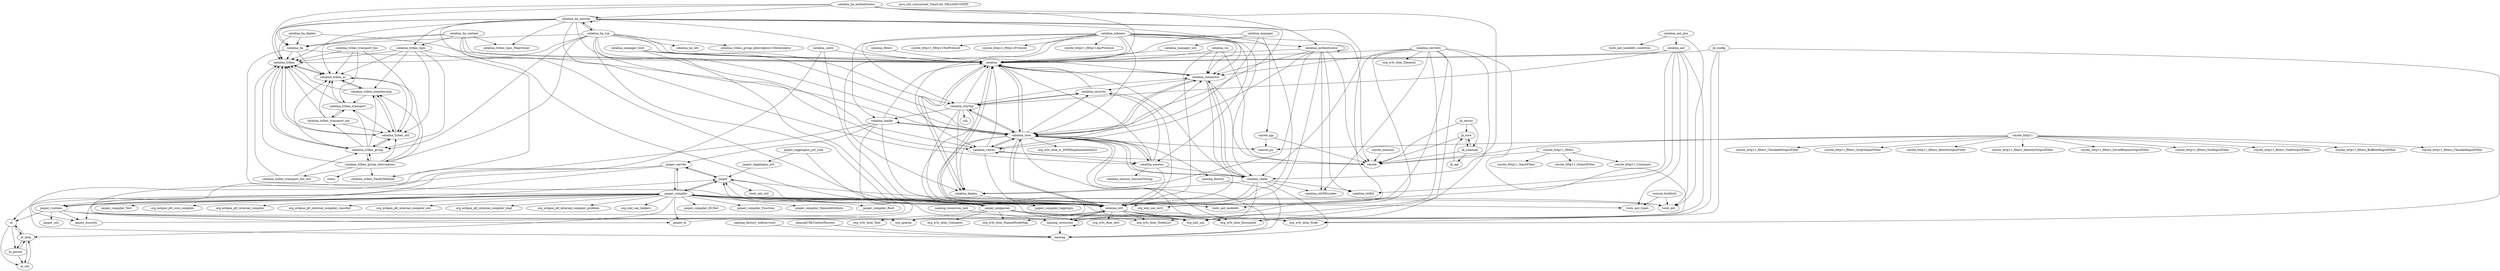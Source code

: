 digraph {
catalina -> catalina_connector
catalina -> catalina_core
catalina -> catalina_deploy
catalina -> catalina_util
catalina_ant -> catalina
catalina_ant -> catalina_startup
catalina_ant -> catalina_util64
catalina_ant -> org_xml_sax
catalina_ant -> tools_ant
catalina_ant -> tools_ant_taskdefs
catalina_ant -> tools_ant_types
catalina_ant_jmx -> catalina_ant
catalina_ant_jmx -> tools_ant
catalina_ant_jmx -> tools_ant_taskdefs_condition
catalina_authenticator -> catalina
catalina_authenticator -> catalina_authenticator
catalina_authenticator -> catalina_connector
catalina_authenticator -> catalina_deploy
catalina_authenticator -> catalina_util
catalina_authenticator -> catalina_util5Encoder
catalina_authenticator -> catalina_util64
catalina_authenticator -> catalina_valves
catalina_authenticator -> coyote
catalina_connector -> catalina
catalina_connector -> catalina_core
catalina_connector -> catalina_realm
catalina_connector -> catalina_security
catalina_connector -> catalina_util
catalina_connector -> coyote
catalina_core -> catalina
catalina_core -> catalina_connector
catalina_core -> catalina_deploy
catalina_core -> catalina_loader
catalina_core -> catalina_realm
catalina_core -> catalina_security
catalina_core -> catalina_session
catalina_core -> catalina_startup
catalina_core -> catalina_util
catalina_core -> catalina_valves
catalina_core -> naming
catalina_core -> naming_factory
catalina_core -> naming_resources
catalina_core -> org_apache
catalina_core -> org_w3c_dom_Document
catalina_core -> org_w3c_dom_ls_DOMImplementationLS
catalina_core -> tomcat_jni
catalina_deploy -> catalina
catalina_deploy -> catalina_util
catalina_filters -> catalina
catalina_ha -> catalina
catalina_ha -> catalina_tribes
catalina_ha -> catalina_tribes_io
catalina_ha -> catalina_util
catalina_ha_authenticator -> catalina
catalina_ha_authenticator -> catalina_authenticator
catalina_ha_authenticator -> catalina_ha
catalina_ha_authenticator -> catalina_ha_session
catalina_ha_authenticator -> catalina_realm
catalina_ha_authenticator -> catalina_tribes
catalina_ha_context -> catalina
catalina_ha_context -> catalina_core
catalina_ha_context -> catalina_ha
catalina_ha_context -> catalina_tribes
catalina_ha_context -> catalina_tribes_tipis
catalina_ha_context -> catalina_tribes_tipis_MapOwner
catalina_ha_context -> catalina_util
catalina_ha_deploy -> catalina
catalina_ha_deploy -> catalina_ha
catalina_ha_deploy -> catalina_tribes
catalina_ha_session -> catalina
catalina_ha_session -> catalina_connector
catalina_ha_session -> catalina_core
catalina_ha_session -> catalina_ha
catalina_ha_session -> catalina_ha_session
catalina_ha_session -> catalina_ha_tcp
catalina_ha_session -> catalina_realm
catalina_ha_session -> catalina_session
catalina_ha_session -> catalina_tribes
catalina_ha_session -> catalina_tribes_io
catalina_ha_session -> catalina_tribes_tipis
catalina_ha_session -> catalina_tribes_tipis_MapOwner
catalina_ha_session -> catalina_util
catalina_ha_session -> catalina_valves
catalina_ha_tcp -> catalina
catalina_ha_tcp -> catalina_connector
catalina_ha_tcp -> catalina_core
catalina_ha_tcp -> catalina_ha
catalina_ha_tcp -> catalina_ha_session
catalina_ha_tcp -> catalina_ha_util
catalina_ha_tcp -> catalina_tribes
catalina_ha_tcp -> catalina_tribes_group
catalina_ha_tcp -> catalina_tribes_group_interceptors
catalina_ha_tcp -> catalina_tribes_group_interceptors15Interceptor
catalina_ha_tcp -> catalina_util
catalina_ha_tcp -> catalina_valves
catalina_loader -> catalina
catalina_loader -> catalina_core
catalina_loader -> catalina_util
catalina_loader -> jasper_servlet
catalina_loader -> naming
catalina_loader -> naming_resources
catalina_manager -> catalina
catalina_manager -> catalina_core
catalina_manager -> catalina_manager_util
catalina_manager -> catalina_util
catalina_manager_host -> catalina
catalina_manager_host -> catalina_core
catalina_manager_host -> catalina_startup
catalina_manager_host -> catalina_util
catalina_manager_util -> catalina
catalina_mbeans -> catalina
catalina_mbeans -> catalina_authenticator
catalina_mbeans -> catalina_connector
catalina_mbeans -> catalina_core
catalina_mbeans -> catalina_deploy
catalina_mbeans -> catalina_loader
catalina_mbeans -> catalina_realm
catalina_mbeans -> catalina_session
catalina_mbeans -> catalina_startup
catalina_mbeans -> catalina_valves
catalina_mbeans -> coyote
catalina_mbeans -> coyote_ajp
catalina_mbeans -> coyote_http11_Http11AprProtocol
catalina_mbeans -> coyote_http11_Http11NioProtocol
catalina_mbeans -> coyote_http11_Http11Protocol
catalina_realm -> catalina
catalina_realm -> catalina_connector
catalina_realm -> catalina_core
catalina_realm -> catalina_deploy
catalina_realm -> catalina_util
catalina_realm -> catalina_util5Encoder
catalina_realm -> catalina_util64
catalina_realm -> naming
catalina_realm -> org_xml_sax
catalina_security -> catalina
catalina_security -> catalina_startup
catalina_security -> catalina_util
catalina_servlets -> catalina
catalina_servlets -> catalina_connector
catalina_servlets -> catalina_util
catalina_servlets -> catalina_util5Encoder
catalina_servlets -> naming_resources
catalina_servlets -> org_w3c_dom_Document
catalina_servlets -> org_w3c_dom_Element
catalina_servlets -> org_w3c_dom_Node
catalina_servlets -> org_w3c_dom_NodeList
catalina_servlets -> org_xml_sax
catalina_servlets -> org_xml_sax_ext2
catalina_session -> catalina
catalina_session -> catalina_core
catalina_session -> catalina_realm
catalina_session -> catalina_security
catalina_session -> catalina_session_SessionTiming
catalina_session -> catalina_util
catalina_ssi -> catalina
catalina_ssi -> catalina_connector
catalina_ssi -> catalina_util
catalina_ssi -> coyote
catalina_startup -> catalina
catalina_startup -> catalina_connector
catalina_startup -> catalina_core
catalina_startup -> catalina_deploy
catalina_startup -> catalina_loader
catalina_startup -> catalina_security
catalina_startup -> catalina_util
catalina_startup -> juli
catalina_startup -> org_xml_sax
catalina_tribes -> catalina_tribes_group
catalina_tribes -> catalina_tribes_io
catalina_tribes -> catalina_tribes_util
catalina_tribes_group -> catalina_tribes
catalina_tribes_group -> catalina_tribes_group_interceptors
catalina_tribes_group -> catalina_tribes_io
catalina_tribes_group -> catalina_tribes_membership
catalina_tribes_group -> catalina_tribes_transport
catalina_tribes_group -> catalina_tribes_transport_nio
catalina_tribes_group -> catalina_tribes_util
catalina_tribes_group_interceptors -> catalina_tribes
catalina_tribes_group_interceptors -> catalina_tribes_FaultyMember
catalina_tribes_group_interceptors -> catalina_tribes_group
catalina_tribes_group_interceptors -> catalina_tribes_io
catalina_tribes_group_interceptors -> catalina_tribes_membership
catalina_tribes_group_interceptors -> catalina_tribes_transport_bio_util
catalina_tribes_group_interceptors -> catalina_tribes_util
catalina_tribes_group_interceptors -> static java_util_concurrent_TimeUnit_MILLISECONDS
catalina_tribes_io -> catalina_tribes
catalina_tribes_io -> catalina_tribes_membership
catalina_tribes_io -> catalina_tribes_util
catalina_tribes_membership -> catalina_tribes
catalina_tribes_membership -> catalina_tribes_io
catalina_tribes_membership -> catalina_tribes_transport
catalina_tribes_membership -> catalina_tribes_util
catalina_tribes_tipis -> catalina_tribes
catalina_tribes_tipis -> catalina_tribes_FaultyMember
catalina_tribes_tipis -> catalina_tribes_group
catalina_tribes_tipis -> catalina_tribes_io
catalina_tribes_tipis -> catalina_tribes_membership
catalina_tribes_tipis -> catalina_tribes_util
catalina_tribes_transport -> catalina_tribes
catalina_tribes_transport -> catalina_tribes_io
catalina_tribes_transport -> catalina_tribes_transport_nio
catalina_tribes_transport -> catalina_tribes_util
catalina_tribes_transport_bio -> catalina_tribes
catalina_tribes_transport_bio -> catalina_tribes_io
catalina_tribes_transport_bio -> catalina_tribes_transport
catalina_tribes_transport_bio -> catalina_tribes_util
catalina_tribes_transport_bio_util -> catalina_tribes
catalina_tribes_transport_bio_util -> catalina_tribes_group
catalina_tribes_transport_nio -> catalina_tribes
catalina_tribes_transport_nio -> catalina_tribes_io
catalina_tribes_transport_nio -> catalina_tribes_transport
catalina_tribes_transport_nio -> catalina_tribes_util
catalina_tribes_util -> catalina_tribes
catalina_tribes_util -> catalina_tribes_group
catalina_tribes_util -> catalina_tribes_membership
catalina_users -> catalina
catalina_users -> catalina_util
catalina_users -> org_xml_sax
catalina_util -> catalina
catalina_util -> catalina_core
catalina_util -> naming_resources
catalina_util -> org_apache
catalina_util -> org_w3c_dom_Attr
catalina_util -> org_w3c_dom_Document
catalina_util -> org_w3c_dom_NamedNodeMap
catalina_util -> org_w3c_dom_Node
catalina_util -> org_w3c_dom_NodeList
catalina_util -> org_xml_sax
catalina_valves -> catalina
catalina_valves -> catalina_connector
catalina_valves -> catalina_core
catalina_valves -> catalina_session
catalina_valves -> catalina_util
catalina_valves -> catalina_valves
catalina_valves -> coyote
coyote_ajp -> coyote
coyote_ajp -> tomcat_jni
coyote_http11 -> coyote
coyote_http11 -> coyote_http11_filters_BufferedInputFilter
coyote_http11 -> coyote_http11_filters_ChunkedInputFilter
coyote_http11 -> coyote_http11_filters_ChunkedOutputFilter
coyote_http11 -> coyote_http11_filters_GzipOutputFilter
coyote_http11 -> coyote_http11_filters_IdentityInputFilter
coyote_http11 -> coyote_http11_filters_IdentityOutputFilter
coyote_http11 -> coyote_http11_filters_SavedRequestInputFilter
coyote_http11 -> coyote_http11_filters_VoidInputFilter
coyote_http11 -> coyote_http11_filters_VoidOutputFilter
coyote_http11 -> tomcat_jni
coyote_http11_filters -> coyote
coyote_http11_filters -> coyote_http11_Constants
coyote_http11_filters -> coyote_http11_InputFilter
coyote_http11_filters -> coyote_http11_OutputFilter
coyote_memory -> coyote
el -> el_lang
el -> el_parser
el -> el_util
el_lang -> el
el_lang -> el_parser
el_lang -> el_util
el_parser -> el_lang
el_parser -> el_util
el_util -> el_lang
jasper -> jasper_compiler
jasper -> jasper_servlet
jasper -> tools_ant
jasper -> tools_ant_util
jasper_compiler -> el
jasper_compiler -> el_lang
jasper_compiler -> jasper
jasper_compiler -> jasper_compiler_ELText
jasper_compiler -> jasper_compiler_Function
jasper_compiler -> jasper_compiler_NamedAttribute
jasper_compiler -> jasper_compiler_Root
jasper_compiler -> jasper_compiler_tagplugin
jasper_compiler -> jasper_compiler_Text
jasper_compiler -> jasper_el
jasper_compiler -> jasper_runtime
jasper_compiler -> jasper_security
jasper_compiler -> jasper_servlet
jasper_compiler -> jasper_xmlparser
jasper_compiler -> org_eclipse_jdt_core_compiler
jasper_compiler -> org_eclipse_jdt_internal_compiler
jasper_compiler -> org_eclipse_jdt_internal_compiler_classfmt
jasper_compiler -> org_eclipse_jdt_internal_compiler_env
jasper_compiler -> org_eclipse_jdt_internal_compiler_impl
jasper_compiler -> org_eclipse_jdt_internal_compiler_problem
jasper_compiler -> org_xml_sax
jasper_compiler -> org_xml_sax_ext2
jasper_compiler -> org_xml_sax_helpers
jasper_compiler -> tools_ant
jasper_compiler -> tools_ant_taskdefs
jasper_compiler -> tools_ant_types
jasper_el -> jasper
jasper_runtime -> el
jasper_runtime -> jasper
jasper_runtime -> jasper_compiler
jasper_runtime -> jasper_el
jasper_runtime -> jasper_security
jasper_runtime -> jasper_util
jasper_runtime -> org_apache
jasper_security -> jasper
jasper_servlet -> jasper
jasper_servlet -> jasper_compiler
jasper_servlet -> jasper_runtime
jasper_servlet -> jasper_security
jasper_servlet -> org_apache
jasper_tagplugins_jstl -> jasper
jasper_tagplugins_jstl_core -> jasper_compiler_tagplugin
jasper_tagplugins_jstl_core -> jasper_tagplugins_jstl
jasper_xmlparser -> jasper
jasper_xmlparser -> jasper_compiler
jasper_xmlparser -> org_w3c_dom_Comment
jasper_xmlparser -> org_w3c_dom_Document
jasper_xmlparser -> org_w3c_dom_NamedNodeMap
jasper_xmlparser -> org_w3c_dom_Node
jasper_xmlparser -> org_w3c_dom_NodeList
jasper_xmlparser -> org_w3c_dom_Text
jasper_xmlparser -> org_xml_sax
jk_apr -> jk_core
jk_common -> coyote
jk_common -> jk_apr
jk_common -> jk_core
jk_config -> catalina
jk_config -> org_w3c_dom_Document
jk_config -> org_w3c_dom_Node
jk_config -> org_xml_sax
jk_core -> coyote
jk_core -> jk_common
jk_server -> coyote
jk_server -> jk_common
jk_server -> jk_core
naming_factory -> naming
naming_factory_webservices -> naming
naming_resources -> catalina_util
naming_resources -> naming
naming_resources -> naming_resources
naming_resources_jndi -> naming_resources
namingURLContextFactory -> naming
tomcat_buildutil -> tools_ant
tomcat_buildutil -> tools_ant_types
}
